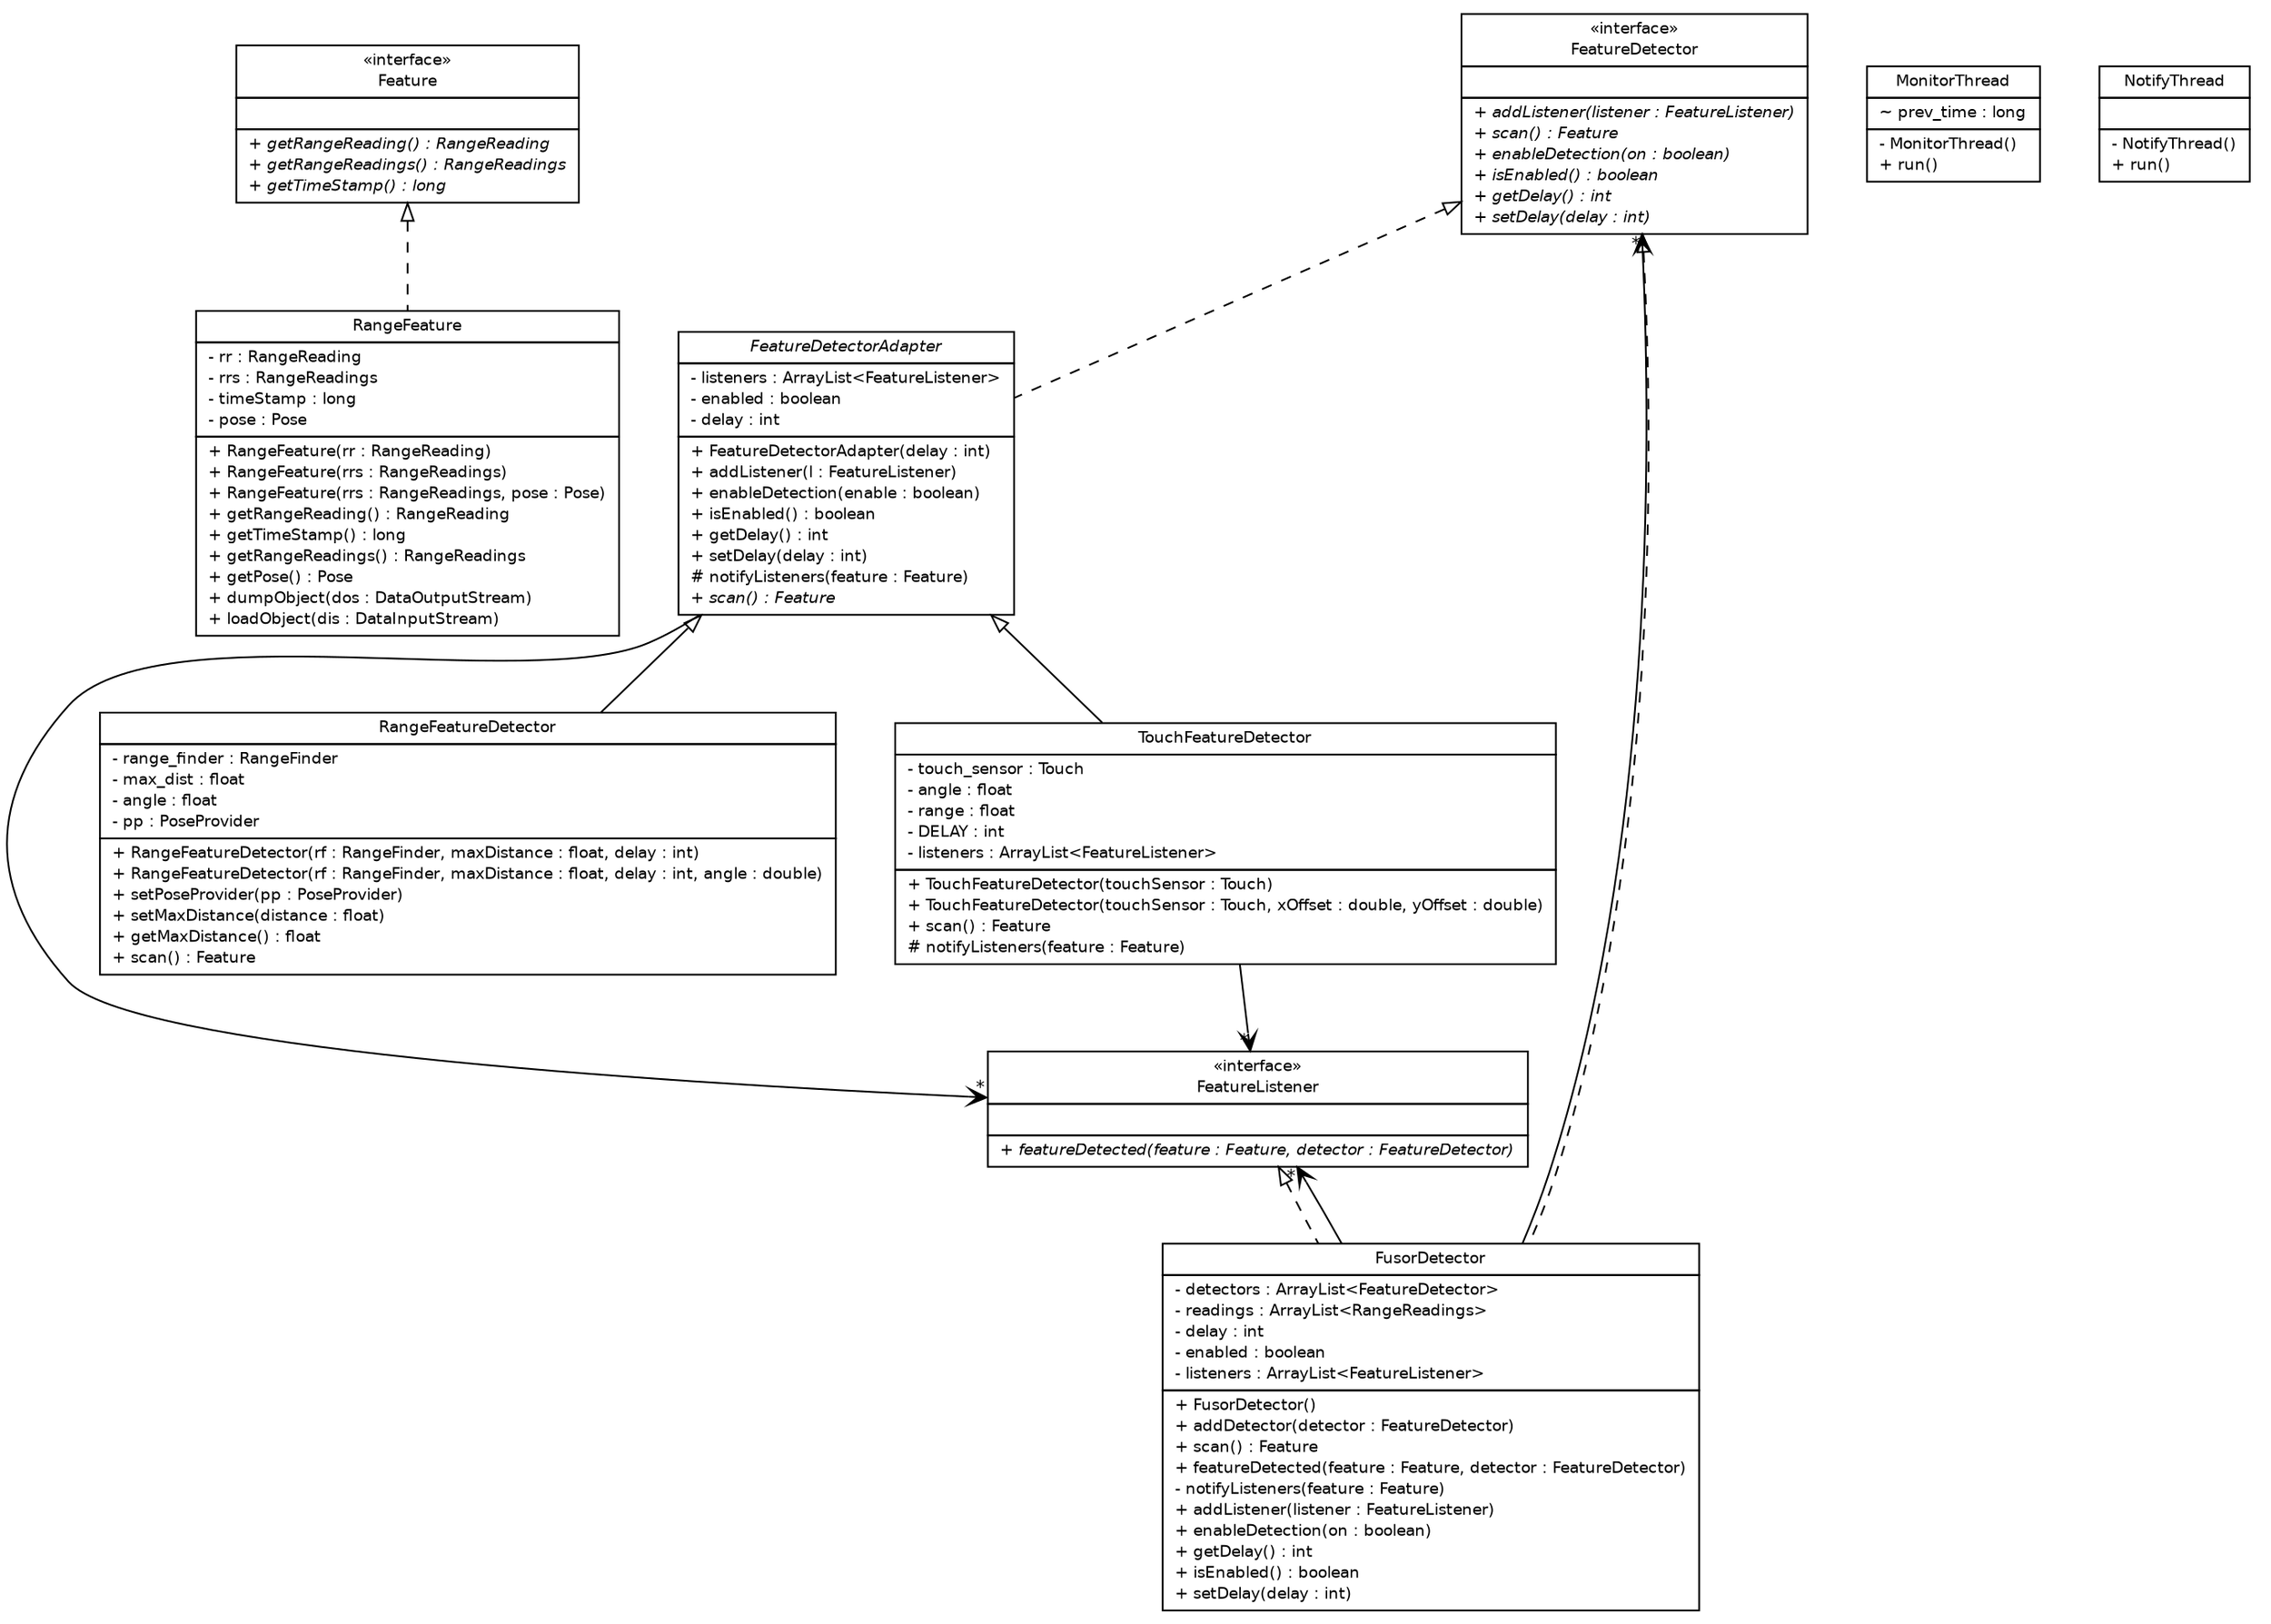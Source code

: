 #!/usr/local/bin/dot
#
# Class diagram 
# Generated by UMLGraph version R5_6-24-gf6e263 (http://www.umlgraph.org/)
#

digraph G {
	edge [fontname="Helvetica",fontsize=10,labelfontname="Helvetica",labelfontsize=10];
	node [fontname="Helvetica",fontsize=10,shape=plaintext];
	nodesep=0.25;
	ranksep=0.5;
	// lejos.robotics.objectdetection.Feature
	c219 [label=<<table title="lejos.robotics.objectdetection.Feature" border="0" cellborder="1" cellspacing="0" cellpadding="2" port="p" href="./Feature.html">
		<tr><td><table border="0" cellspacing="0" cellpadding="1">
<tr><td align="center" balign="center"> &#171;interface&#187; </td></tr>
<tr><td align="center" balign="center"> Feature </td></tr>
		</table></td></tr>
		<tr><td><table border="0" cellspacing="0" cellpadding="1">
<tr><td align="left" balign="left">  </td></tr>
		</table></td></tr>
		<tr><td><table border="0" cellspacing="0" cellpadding="1">
<tr><td align="left" balign="left"><font face="Helvetica-Oblique" point-size="9.0"> + getRangeReading() : RangeReading </font></td></tr>
<tr><td align="left" balign="left"><font face="Helvetica-Oblique" point-size="9.0"> + getRangeReadings() : RangeReadings </font></td></tr>
<tr><td align="left" balign="left"><font face="Helvetica-Oblique" point-size="9.0"> + getTimeStamp() : long </font></td></tr>
		</table></td></tr>
		</table>>, URL="./Feature.html", fontname="Helvetica", fontcolor="black", fontsize=9.0];
	// lejos.robotics.objectdetection.FeatureDetector
	c220 [label=<<table title="lejos.robotics.objectdetection.FeatureDetector" border="0" cellborder="1" cellspacing="0" cellpadding="2" port="p" href="./FeatureDetector.html">
		<tr><td><table border="0" cellspacing="0" cellpadding="1">
<tr><td align="center" balign="center"> &#171;interface&#187; </td></tr>
<tr><td align="center" balign="center"> FeatureDetector </td></tr>
		</table></td></tr>
		<tr><td><table border="0" cellspacing="0" cellpadding="1">
<tr><td align="left" balign="left">  </td></tr>
		</table></td></tr>
		<tr><td><table border="0" cellspacing="0" cellpadding="1">
<tr><td align="left" balign="left"><font face="Helvetica-Oblique" point-size="9.0"> + addListener(listener : FeatureListener) </font></td></tr>
<tr><td align="left" balign="left"><font face="Helvetica-Oblique" point-size="9.0"> + scan() : Feature </font></td></tr>
<tr><td align="left" balign="left"><font face="Helvetica-Oblique" point-size="9.0"> + enableDetection(on : boolean) </font></td></tr>
<tr><td align="left" balign="left"><font face="Helvetica-Oblique" point-size="9.0"> + isEnabled() : boolean </font></td></tr>
<tr><td align="left" balign="left"><font face="Helvetica-Oblique" point-size="9.0"> + getDelay() : int </font></td></tr>
<tr><td align="left" balign="left"><font face="Helvetica-Oblique" point-size="9.0"> + setDelay(delay : int) </font></td></tr>
		</table></td></tr>
		</table>>, URL="./FeatureDetector.html", fontname="Helvetica", fontcolor="black", fontsize=9.0];
	// lejos.robotics.objectdetection.FeatureDetectorAdapter
	c221 [label=<<table title="lejos.robotics.objectdetection.FeatureDetectorAdapter" border="0" cellborder="1" cellspacing="0" cellpadding="2" port="p" href="./FeatureDetectorAdapter.html">
		<tr><td><table border="0" cellspacing="0" cellpadding="1">
<tr><td align="center" balign="center"><font face="Helvetica-Oblique"> FeatureDetectorAdapter </font></td></tr>
		</table></td></tr>
		<tr><td><table border="0" cellspacing="0" cellpadding="1">
<tr><td align="left" balign="left"> - listeners : ArrayList&lt;FeatureListener&gt; </td></tr>
<tr><td align="left" balign="left"> - enabled : boolean </td></tr>
<tr><td align="left" balign="left"> - delay : int </td></tr>
		</table></td></tr>
		<tr><td><table border="0" cellspacing="0" cellpadding="1">
<tr><td align="left" balign="left"> + FeatureDetectorAdapter(delay : int) </td></tr>
<tr><td align="left" balign="left"> + addListener(l : FeatureListener) </td></tr>
<tr><td align="left" balign="left"> + enableDetection(enable : boolean) </td></tr>
<tr><td align="left" balign="left"> + isEnabled() : boolean </td></tr>
<tr><td align="left" balign="left"> + getDelay() : int </td></tr>
<tr><td align="left" balign="left"> + setDelay(delay : int) </td></tr>
<tr><td align="left" balign="left"> # notifyListeners(feature : Feature) </td></tr>
<tr><td align="left" balign="left"><font face="Helvetica-Oblique" point-size="9.0"> + scan() : Feature </font></td></tr>
		</table></td></tr>
		</table>>, URL="./FeatureDetectorAdapter.html", fontname="Helvetica", fontcolor="black", fontsize=9.0];
	// lejos.robotics.objectdetection.FeatureDetectorAdapter.MonitorThread
	c222 [label=<<table title="lejos.robotics.objectdetection.FeatureDetectorAdapter.MonitorThread" border="0" cellborder="1" cellspacing="0" cellpadding="2" port="p" href="./FeatureDetectorAdapter.MonitorThread.html">
		<tr><td><table border="0" cellspacing="0" cellpadding="1">
<tr><td align="center" balign="center"> MonitorThread </td></tr>
		</table></td></tr>
		<tr><td><table border="0" cellspacing="0" cellpadding="1">
<tr><td align="left" balign="left"> ~ prev_time : long </td></tr>
		</table></td></tr>
		<tr><td><table border="0" cellspacing="0" cellpadding="1">
<tr><td align="left" balign="left"> - MonitorThread() </td></tr>
<tr><td align="left" balign="left"> + run() </td></tr>
		</table></td></tr>
		</table>>, URL="./FeatureDetectorAdapter.MonitorThread.html", fontname="Helvetica", fontcolor="black", fontsize=9.0];
	// lejos.robotics.objectdetection.FeatureListener
	c223 [label=<<table title="lejos.robotics.objectdetection.FeatureListener" border="0" cellborder="1" cellspacing="0" cellpadding="2" port="p" href="./FeatureListener.html">
		<tr><td><table border="0" cellspacing="0" cellpadding="1">
<tr><td align="center" balign="center"> &#171;interface&#187; </td></tr>
<tr><td align="center" balign="center"> FeatureListener </td></tr>
		</table></td></tr>
		<tr><td><table border="0" cellspacing="0" cellpadding="1">
<tr><td align="left" balign="left">  </td></tr>
		</table></td></tr>
		<tr><td><table border="0" cellspacing="0" cellpadding="1">
<tr><td align="left" balign="left"><font face="Helvetica-Oblique" point-size="9.0"> + featureDetected(feature : Feature, detector : FeatureDetector) </font></td></tr>
		</table></td></tr>
		</table>>, URL="./FeatureListener.html", fontname="Helvetica", fontcolor="black", fontsize=9.0];
	// lejos.robotics.objectdetection.FusorDetector
	c224 [label=<<table title="lejos.robotics.objectdetection.FusorDetector" border="0" cellborder="1" cellspacing="0" cellpadding="2" port="p" href="./FusorDetector.html">
		<tr><td><table border="0" cellspacing="0" cellpadding="1">
<tr><td align="center" balign="center"> FusorDetector </td></tr>
		</table></td></tr>
		<tr><td><table border="0" cellspacing="0" cellpadding="1">
<tr><td align="left" balign="left"> - detectors : ArrayList&lt;FeatureDetector&gt; </td></tr>
<tr><td align="left" balign="left"> - readings : ArrayList&lt;RangeReadings&gt; </td></tr>
<tr><td align="left" balign="left"> - delay : int </td></tr>
<tr><td align="left" balign="left"> - enabled : boolean </td></tr>
<tr><td align="left" balign="left"> - listeners : ArrayList&lt;FeatureListener&gt; </td></tr>
		</table></td></tr>
		<tr><td><table border="0" cellspacing="0" cellpadding="1">
<tr><td align="left" balign="left"> + FusorDetector() </td></tr>
<tr><td align="left" balign="left"> + addDetector(detector : FeatureDetector) </td></tr>
<tr><td align="left" balign="left"> + scan() : Feature </td></tr>
<tr><td align="left" balign="left"> + featureDetected(feature : Feature, detector : FeatureDetector) </td></tr>
<tr><td align="left" balign="left"> - notifyListeners(feature : Feature) </td></tr>
<tr><td align="left" balign="left"> + addListener(listener : FeatureListener) </td></tr>
<tr><td align="left" balign="left"> + enableDetection(on : boolean) </td></tr>
<tr><td align="left" balign="left"> + getDelay() : int </td></tr>
<tr><td align="left" balign="left"> + isEnabled() : boolean </td></tr>
<tr><td align="left" balign="left"> + setDelay(delay : int) </td></tr>
		</table></td></tr>
		</table>>, URL="./FusorDetector.html", fontname="Helvetica", fontcolor="black", fontsize=9.0];
	// lejos.robotics.objectdetection.FusorDetector.NotifyThread
	c225 [label=<<table title="lejos.robotics.objectdetection.FusorDetector.NotifyThread" border="0" cellborder="1" cellspacing="0" cellpadding="2" port="p" href="./FusorDetector.NotifyThread.html">
		<tr><td><table border="0" cellspacing="0" cellpadding="1">
<tr><td align="center" balign="center"> NotifyThread </td></tr>
		</table></td></tr>
		<tr><td><table border="0" cellspacing="0" cellpadding="1">
<tr><td align="left" balign="left">  </td></tr>
		</table></td></tr>
		<tr><td><table border="0" cellspacing="0" cellpadding="1">
<tr><td align="left" balign="left"> - NotifyThread() </td></tr>
<tr><td align="left" balign="left"> + run() </td></tr>
		</table></td></tr>
		</table>>, URL="./FusorDetector.NotifyThread.html", fontname="Helvetica", fontcolor="black", fontsize=9.0];
	// lejos.robotics.objectdetection.RangeFeature
	c226 [label=<<table title="lejos.robotics.objectdetection.RangeFeature" border="0" cellborder="1" cellspacing="0" cellpadding="2" port="p" href="./RangeFeature.html">
		<tr><td><table border="0" cellspacing="0" cellpadding="1">
<tr><td align="center" balign="center"> RangeFeature </td></tr>
		</table></td></tr>
		<tr><td><table border="0" cellspacing="0" cellpadding="1">
<tr><td align="left" balign="left"> - rr : RangeReading </td></tr>
<tr><td align="left" balign="left"> - rrs : RangeReadings </td></tr>
<tr><td align="left" balign="left"> - timeStamp : long </td></tr>
<tr><td align="left" balign="left"> - pose : Pose </td></tr>
		</table></td></tr>
		<tr><td><table border="0" cellspacing="0" cellpadding="1">
<tr><td align="left" balign="left"> + RangeFeature(rr : RangeReading) </td></tr>
<tr><td align="left" balign="left"> + RangeFeature(rrs : RangeReadings) </td></tr>
<tr><td align="left" balign="left"> + RangeFeature(rrs : RangeReadings, pose : Pose) </td></tr>
<tr><td align="left" balign="left"> + getRangeReading() : RangeReading </td></tr>
<tr><td align="left" balign="left"> + getTimeStamp() : long </td></tr>
<tr><td align="left" balign="left"> + getRangeReadings() : RangeReadings </td></tr>
<tr><td align="left" balign="left"> + getPose() : Pose </td></tr>
<tr><td align="left" balign="left"> + dumpObject(dos : DataOutputStream) </td></tr>
<tr><td align="left" balign="left"> + loadObject(dis : DataInputStream) </td></tr>
		</table></td></tr>
		</table>>, URL="./RangeFeature.html", fontname="Helvetica", fontcolor="black", fontsize=9.0];
	// lejos.robotics.objectdetection.RangeFeatureDetector
	c227 [label=<<table title="lejos.robotics.objectdetection.RangeFeatureDetector" border="0" cellborder="1" cellspacing="0" cellpadding="2" port="p" href="./RangeFeatureDetector.html">
		<tr><td><table border="0" cellspacing="0" cellpadding="1">
<tr><td align="center" balign="center"> RangeFeatureDetector </td></tr>
		</table></td></tr>
		<tr><td><table border="0" cellspacing="0" cellpadding="1">
<tr><td align="left" balign="left"> - range_finder : RangeFinder </td></tr>
<tr><td align="left" balign="left"> - max_dist : float </td></tr>
<tr><td align="left" balign="left"> - angle : float </td></tr>
<tr><td align="left" balign="left"> - pp : PoseProvider </td></tr>
		</table></td></tr>
		<tr><td><table border="0" cellspacing="0" cellpadding="1">
<tr><td align="left" balign="left"> + RangeFeatureDetector(rf : RangeFinder, maxDistance : float, delay : int) </td></tr>
<tr><td align="left" balign="left"> + RangeFeatureDetector(rf : RangeFinder, maxDistance : float, delay : int, angle : double) </td></tr>
<tr><td align="left" balign="left"> + setPoseProvider(pp : PoseProvider) </td></tr>
<tr><td align="left" balign="left"> + setMaxDistance(distance : float) </td></tr>
<tr><td align="left" balign="left"> + getMaxDistance() : float </td></tr>
<tr><td align="left" balign="left"> + scan() : Feature </td></tr>
		</table></td></tr>
		</table>>, URL="./RangeFeatureDetector.html", fontname="Helvetica", fontcolor="black", fontsize=9.0];
	// lejos.robotics.objectdetection.TouchFeatureDetector
	c228 [label=<<table title="lejos.robotics.objectdetection.TouchFeatureDetector" border="0" cellborder="1" cellspacing="0" cellpadding="2" port="p" href="./TouchFeatureDetector.html">
		<tr><td><table border="0" cellspacing="0" cellpadding="1">
<tr><td align="center" balign="center"> TouchFeatureDetector </td></tr>
		</table></td></tr>
		<tr><td><table border="0" cellspacing="0" cellpadding="1">
<tr><td align="left" balign="left"> - touch_sensor : Touch </td></tr>
<tr><td align="left" balign="left"> - angle : float </td></tr>
<tr><td align="left" balign="left"> - range : float </td></tr>
<tr><td align="left" balign="left"> - DELAY : int </td></tr>
<tr><td align="left" balign="left"> - listeners : ArrayList&lt;FeatureListener&gt; </td></tr>
		</table></td></tr>
		<tr><td><table border="0" cellspacing="0" cellpadding="1">
<tr><td align="left" balign="left"> + TouchFeatureDetector(touchSensor : Touch) </td></tr>
<tr><td align="left" balign="left"> + TouchFeatureDetector(touchSensor : Touch, xOffset : double, yOffset : double) </td></tr>
<tr><td align="left" balign="left"> + scan() : Feature </td></tr>
<tr><td align="left" balign="left"> # notifyListeners(feature : Feature) </td></tr>
		</table></td></tr>
		</table>>, URL="./TouchFeatureDetector.html", fontname="Helvetica", fontcolor="black", fontsize=9.0];
	//lejos.robotics.objectdetection.FeatureDetectorAdapter implements lejos.robotics.objectdetection.FeatureDetector
	c220:p -> c221:p [dir=back,arrowtail=empty,style=dashed];
	//lejos.robotics.objectdetection.FusorDetector implements lejos.robotics.objectdetection.FeatureDetector
	c220:p -> c224:p [dir=back,arrowtail=empty,style=dashed];
	//lejos.robotics.objectdetection.FusorDetector implements lejos.robotics.objectdetection.FeatureListener
	c223:p -> c224:p [dir=back,arrowtail=empty,style=dashed];
	//lejos.robotics.objectdetection.RangeFeature implements lejos.robotics.objectdetection.Feature
	c219:p -> c226:p [dir=back,arrowtail=empty,style=dashed];
	//lejos.robotics.objectdetection.RangeFeatureDetector extends lejos.robotics.objectdetection.FeatureDetectorAdapter
	c221:p -> c227:p [dir=back,arrowtail=empty];
	//lejos.robotics.objectdetection.TouchFeatureDetector extends lejos.robotics.objectdetection.FeatureDetectorAdapter
	c221:p -> c228:p [dir=back,arrowtail=empty];
	// lejos.robotics.objectdetection.FeatureDetectorAdapter NAVASSOC lejos.robotics.objectdetection.FeatureListener
	c221:p -> c223:p [taillabel="", label="", headlabel="*", fontname="Helvetica", fontcolor="black", fontsize=10.0, color="black", arrowhead=open];
	// lejos.robotics.objectdetection.FusorDetector NAVASSOC lejos.robotics.objectdetection.FeatureDetector
	c224:p -> c220:p [taillabel="", label="", headlabel="*", fontname="Helvetica", fontcolor="black", fontsize=10.0, color="black", arrowhead=open];
	// lejos.robotics.objectdetection.FusorDetector NAVASSOC lejos.robotics.objectdetection.FeatureListener
	c224:p -> c223:p [taillabel="", label="", headlabel="*", fontname="Helvetica", fontcolor="black", fontsize=10.0, color="black", arrowhead=open];
	// lejos.robotics.objectdetection.TouchFeatureDetector NAVASSOC lejos.robotics.objectdetection.FeatureListener
	c228:p -> c223:p [taillabel="", label="", headlabel="*", fontname="Helvetica", fontcolor="black", fontsize=10.0, color="black", arrowhead=open];
}

